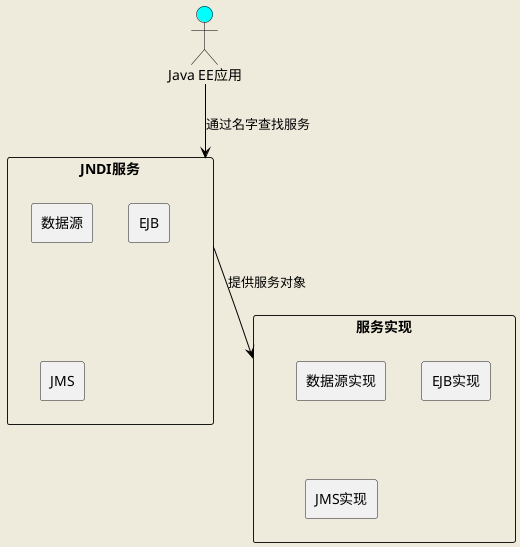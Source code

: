 @startuml
skinparam defaultFontName Microsoft YaHei
skinparam monochrome false
skinparam backgroundColor #EEEBDC
skinparam ArrowColor Black
skinparam ArrowFontColor Black
skinparam ActorBorderColor black
skinparam ActorFontColor Black
skinparam ActorBackgroundColor aqua

actor "Java EE应用" as A
rectangle "JNDI服务" as B {
    rectangle "数据源" as B1
    rectangle "EJB" as B2
    rectangle "JMS" as B3
}
rectangle "服务实现" as C {
    rectangle "数据源实现" as C1
    rectangle "EJB实现" as C2
    rectangle "JMS实现" as C3
}

A --> B : "通过名字查找服务"
B --> C : "提供服务对象"
@enduml
